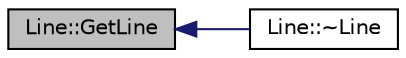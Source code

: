 digraph "Line::GetLine"
{
  edge [fontname="Helvetica",fontsize="10",labelfontname="Helvetica",labelfontsize="10"];
  node [fontname="Helvetica",fontsize="10",shape=record];
  rankdir="LR";
  Node1 [label="Line::GetLine",height=0.2,width=0.4,color="black", fillcolor="grey75", style="filled", fontcolor="black"];
  Node1 -> Node2 [dir="back",color="midnightblue",fontsize="10",style="solid",fontname="Helvetica"];
  Node2 [label="Line::~Line",height=0.2,width=0.4,color="black", fillcolor="white", style="filled",URL="$classLine.html#aabe85f48d22d92b62257091f48174fac",tooltip="Destructor ~Line: Class Line  Destructs the line object.  PRE-CONDITIONS <none> "];
}
